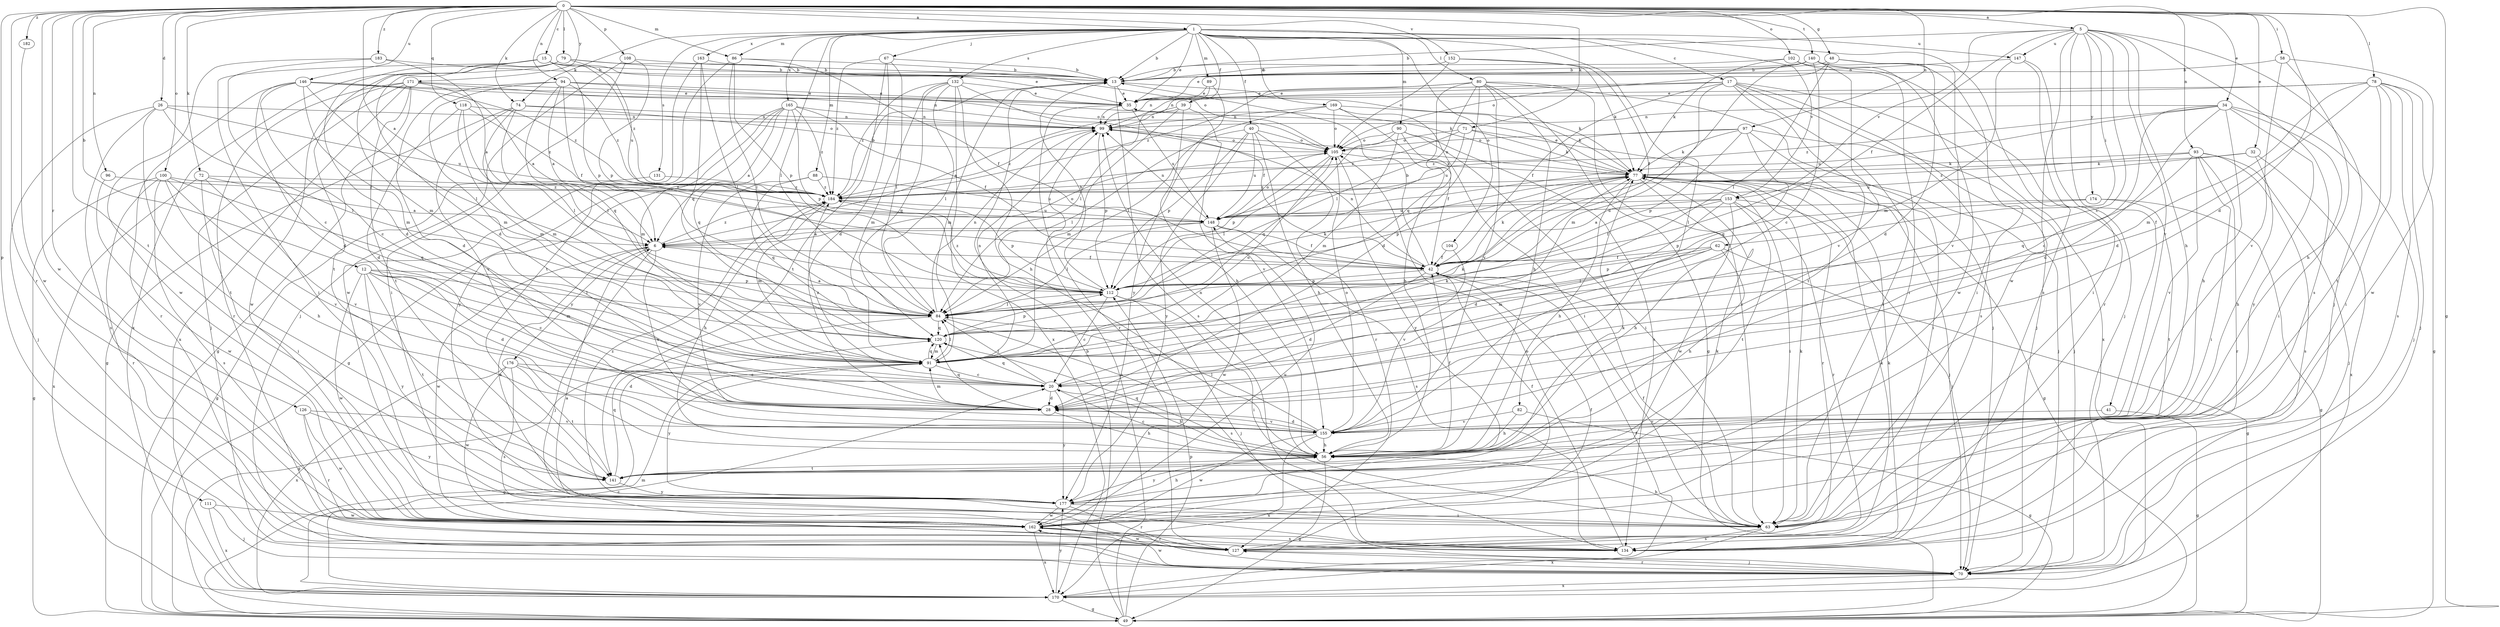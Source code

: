 strict digraph  {
0;
1;
5;
6;
12;
13;
15;
17;
20;
26;
28;
32;
34;
35;
39;
40;
41;
42;
48;
49;
56;
58;
62;
63;
67;
70;
71;
72;
74;
77;
78;
79;
80;
82;
84;
86;
88;
89;
90;
91;
93;
94;
96;
97;
99;
100;
102;
104;
105;
108;
111;
112;
118;
120;
126;
127;
131;
132;
134;
140;
141;
146;
147;
148;
152;
153;
155;
162;
163;
165;
169;
170;
171;
174;
176;
177;
182;
183;
184;
0 -> 1  [label=a];
0 -> 5  [label=a];
0 -> 6  [label=a];
0 -> 12  [label=b];
0 -> 15  [label=c];
0 -> 26  [label=d];
0 -> 28  [label=d];
0 -> 32  [label=e];
0 -> 34  [label=e];
0 -> 48  [label=g];
0 -> 49  [label=g];
0 -> 58  [label=i];
0 -> 71  [label=k];
0 -> 72  [label=k];
0 -> 74  [label=k];
0 -> 78  [label=l];
0 -> 79  [label=l];
0 -> 86  [label=m];
0 -> 93  [label=n];
0 -> 94  [label=n];
0 -> 96  [label=n];
0 -> 97  [label=n];
0 -> 100  [label=o];
0 -> 102  [label=o];
0 -> 108  [label=p];
0 -> 111  [label=p];
0 -> 118  [label=q];
0 -> 126  [label=r];
0 -> 127  [label=r];
0 -> 140  [label=t];
0 -> 141  [label=t];
0 -> 146  [label=u];
0 -> 152  [label=v];
0 -> 162  [label=w];
0 -> 171  [label=y];
0 -> 182  [label=z];
0 -> 183  [label=z];
1 -> 13  [label=b];
1 -> 17  [label=c];
1 -> 35  [label=e];
1 -> 39  [label=f];
1 -> 40  [label=f];
1 -> 67  [label=j];
1 -> 74  [label=k];
1 -> 80  [label=l];
1 -> 82  [label=l];
1 -> 84  [label=l];
1 -> 86  [label=m];
1 -> 88  [label=m];
1 -> 89  [label=m];
1 -> 90  [label=m];
1 -> 104  [label=o];
1 -> 131  [label=s];
1 -> 132  [label=s];
1 -> 134  [label=s];
1 -> 147  [label=u];
1 -> 153  [label=v];
1 -> 163  [label=x];
1 -> 165  [label=x];
1 -> 169  [label=x];
5 -> 13  [label=b];
5 -> 20  [label=c];
5 -> 41  [label=f];
5 -> 42  [label=f];
5 -> 56  [label=h];
5 -> 62  [label=i];
5 -> 70  [label=j];
5 -> 134  [label=s];
5 -> 147  [label=u];
5 -> 153  [label=v];
5 -> 155  [label=v];
5 -> 162  [label=w];
5 -> 174  [label=y];
6 -> 42  [label=f];
6 -> 70  [label=j];
6 -> 105  [label=o];
6 -> 155  [label=v];
6 -> 162  [label=w];
6 -> 176  [label=y];
6 -> 184  [label=z];
12 -> 20  [label=c];
12 -> 28  [label=d];
12 -> 84  [label=l];
12 -> 91  [label=m];
12 -> 112  [label=p];
12 -> 141  [label=t];
12 -> 162  [label=w];
12 -> 177  [label=y];
13 -> 35  [label=e];
13 -> 77  [label=k];
13 -> 91  [label=m];
13 -> 134  [label=s];
15 -> 13  [label=b];
15 -> 28  [label=d];
15 -> 35  [label=e];
15 -> 63  [label=i];
15 -> 91  [label=m];
15 -> 112  [label=p];
15 -> 184  [label=z];
17 -> 35  [label=e];
17 -> 42  [label=f];
17 -> 63  [label=i];
17 -> 70  [label=j];
17 -> 91  [label=m];
17 -> 99  [label=n];
17 -> 134  [label=s];
17 -> 141  [label=t];
17 -> 170  [label=x];
20 -> 28  [label=d];
20 -> 56  [label=h];
20 -> 77  [label=k];
20 -> 84  [label=l];
20 -> 120  [label=q];
20 -> 177  [label=y];
20 -> 184  [label=z];
26 -> 70  [label=j];
26 -> 84  [label=l];
26 -> 99  [label=n];
26 -> 134  [label=s];
26 -> 141  [label=t];
26 -> 148  [label=u];
28 -> 56  [label=h];
28 -> 91  [label=m];
28 -> 120  [label=q];
28 -> 155  [label=v];
32 -> 56  [label=h];
32 -> 77  [label=k];
32 -> 148  [label=u];
32 -> 170  [label=x];
34 -> 20  [label=c];
34 -> 28  [label=d];
34 -> 56  [label=h];
34 -> 63  [label=i];
34 -> 70  [label=j];
34 -> 99  [label=n];
34 -> 148  [label=u];
34 -> 177  [label=y];
34 -> 184  [label=z];
35 -> 99  [label=n];
35 -> 127  [label=r];
35 -> 148  [label=u];
39 -> 6  [label=a];
39 -> 56  [label=h];
39 -> 91  [label=m];
39 -> 99  [label=n];
39 -> 155  [label=v];
40 -> 56  [label=h];
40 -> 84  [label=l];
40 -> 105  [label=o];
40 -> 112  [label=p];
40 -> 127  [label=r];
40 -> 148  [label=u];
40 -> 177  [label=y];
41 -> 49  [label=g];
41 -> 155  [label=v];
42 -> 13  [label=b];
42 -> 28  [label=d];
42 -> 77  [label=k];
42 -> 99  [label=n];
42 -> 112  [label=p];
48 -> 13  [label=b];
48 -> 28  [label=d];
48 -> 84  [label=l];
48 -> 105  [label=o];
48 -> 155  [label=v];
49 -> 13  [label=b];
49 -> 99  [label=n];
49 -> 112  [label=p];
56 -> 20  [label=c];
56 -> 42  [label=f];
56 -> 49  [label=g];
56 -> 99  [label=n];
56 -> 120  [label=q];
56 -> 141  [label=t];
56 -> 177  [label=y];
58 -> 13  [label=b];
58 -> 56  [label=h];
58 -> 155  [label=v];
58 -> 162  [label=w];
62 -> 42  [label=f];
62 -> 49  [label=g];
62 -> 56  [label=h];
62 -> 84  [label=l];
62 -> 91  [label=m];
62 -> 112  [label=p];
63 -> 42  [label=f];
63 -> 56  [label=h];
63 -> 77  [label=k];
63 -> 134  [label=s];
63 -> 170  [label=x];
67 -> 13  [label=b];
67 -> 28  [label=d];
67 -> 84  [label=l];
67 -> 141  [label=t];
67 -> 184  [label=z];
70 -> 127  [label=r];
70 -> 162  [label=w];
70 -> 170  [label=x];
71 -> 70  [label=j];
71 -> 77  [label=k];
71 -> 105  [label=o];
71 -> 148  [label=u];
71 -> 184  [label=z];
72 -> 6  [label=a];
72 -> 63  [label=i];
72 -> 155  [label=v];
72 -> 170  [label=x];
72 -> 184  [label=z];
74 -> 49  [label=g];
74 -> 84  [label=l];
74 -> 91  [label=m];
74 -> 99  [label=n];
74 -> 105  [label=o];
74 -> 155  [label=v];
77 -> 35  [label=e];
77 -> 49  [label=g];
77 -> 56  [label=h];
77 -> 63  [label=i];
77 -> 70  [label=j];
77 -> 99  [label=n];
77 -> 112  [label=p];
77 -> 127  [label=r];
77 -> 162  [label=w];
77 -> 184  [label=z];
78 -> 28  [label=d];
78 -> 35  [label=e];
78 -> 49  [label=g];
78 -> 63  [label=i];
78 -> 70  [label=j];
78 -> 91  [label=m];
78 -> 99  [label=n];
78 -> 134  [label=s];
78 -> 141  [label=t];
79 -> 13  [label=b];
79 -> 28  [label=d];
79 -> 105  [label=o];
79 -> 141  [label=t];
79 -> 148  [label=u];
79 -> 170  [label=x];
80 -> 28  [label=d];
80 -> 35  [label=e];
80 -> 49  [label=g];
80 -> 56  [label=h];
80 -> 63  [label=i];
80 -> 70  [label=j];
80 -> 84  [label=l];
80 -> 120  [label=q];
80 -> 155  [label=v];
80 -> 184  [label=z];
82 -> 49  [label=g];
82 -> 56  [label=h];
82 -> 155  [label=v];
84 -> 6  [label=a];
84 -> 49  [label=g];
84 -> 99  [label=n];
84 -> 120  [label=q];
84 -> 134  [label=s];
86 -> 13  [label=b];
86 -> 42  [label=f];
86 -> 84  [label=l];
86 -> 112  [label=p];
86 -> 141  [label=t];
88 -> 120  [label=q];
88 -> 148  [label=u];
88 -> 155  [label=v];
88 -> 184  [label=z];
89 -> 35  [label=e];
89 -> 84  [label=l];
89 -> 177  [label=y];
90 -> 42  [label=f];
90 -> 63  [label=i];
90 -> 91  [label=m];
90 -> 105  [label=o];
90 -> 120  [label=q];
90 -> 134  [label=s];
91 -> 20  [label=c];
91 -> 49  [label=g];
91 -> 77  [label=k];
91 -> 84  [label=l];
91 -> 99  [label=n];
91 -> 105  [label=o];
91 -> 120  [label=q];
91 -> 177  [label=y];
93 -> 63  [label=i];
93 -> 70  [label=j];
93 -> 77  [label=k];
93 -> 120  [label=q];
93 -> 127  [label=r];
93 -> 134  [label=s];
93 -> 155  [label=v];
93 -> 184  [label=z];
94 -> 6  [label=a];
94 -> 28  [label=d];
94 -> 35  [label=e];
94 -> 42  [label=f];
94 -> 91  [label=m];
94 -> 105  [label=o];
94 -> 120  [label=q];
94 -> 184  [label=z];
96 -> 162  [label=w];
96 -> 184  [label=z];
97 -> 63  [label=i];
97 -> 70  [label=j];
97 -> 77  [label=k];
97 -> 105  [label=o];
97 -> 112  [label=p];
97 -> 120  [label=q];
97 -> 184  [label=z];
99 -> 105  [label=o];
99 -> 112  [label=p];
99 -> 184  [label=z];
100 -> 49  [label=g];
100 -> 56  [label=h];
100 -> 120  [label=q];
100 -> 127  [label=r];
100 -> 134  [label=s];
100 -> 155  [label=v];
100 -> 184  [label=z];
102 -> 13  [label=b];
102 -> 63  [label=i];
102 -> 77  [label=k];
102 -> 127  [label=r];
104 -> 42  [label=f];
104 -> 155  [label=v];
105 -> 77  [label=k];
105 -> 84  [label=l];
105 -> 112  [label=p];
105 -> 177  [label=y];
108 -> 13  [label=b];
108 -> 63  [label=i];
108 -> 112  [label=p];
108 -> 162  [label=w];
111 -> 70  [label=j];
111 -> 162  [label=w];
111 -> 170  [label=x];
112 -> 13  [label=b];
112 -> 20  [label=c];
112 -> 63  [label=i];
112 -> 70  [label=j];
112 -> 77  [label=k];
112 -> 84  [label=l];
112 -> 184  [label=z];
118 -> 28  [label=d];
118 -> 84  [label=l];
118 -> 91  [label=m];
118 -> 99  [label=n];
118 -> 184  [label=z];
120 -> 91  [label=m];
120 -> 112  [label=p];
126 -> 127  [label=r];
126 -> 155  [label=v];
126 -> 162  [label=w];
126 -> 177  [label=y];
127 -> 42  [label=f];
127 -> 70  [label=j];
127 -> 77  [label=k];
127 -> 162  [label=w];
131 -> 49  [label=g];
131 -> 184  [label=z];
132 -> 35  [label=e];
132 -> 42  [label=f];
132 -> 56  [label=h];
132 -> 84  [label=l];
132 -> 91  [label=m];
132 -> 120  [label=q];
132 -> 170  [label=x];
132 -> 184  [label=z];
134 -> 6  [label=a];
134 -> 77  [label=k];
134 -> 105  [label=o];
140 -> 13  [label=b];
140 -> 20  [label=c];
140 -> 35  [label=e];
140 -> 42  [label=f];
140 -> 63  [label=i];
140 -> 155  [label=v];
140 -> 162  [label=w];
141 -> 77  [label=k];
141 -> 120  [label=q];
141 -> 177  [label=y];
146 -> 20  [label=c];
146 -> 28  [label=d];
146 -> 35  [label=e];
146 -> 84  [label=l];
146 -> 91  [label=m];
146 -> 99  [label=n];
146 -> 127  [label=r];
146 -> 184  [label=z];
147 -> 13  [label=b];
147 -> 63  [label=i];
147 -> 70  [label=j];
147 -> 91  [label=m];
148 -> 6  [label=a];
148 -> 42  [label=f];
148 -> 84  [label=l];
148 -> 99  [label=n];
148 -> 105  [label=o];
148 -> 134  [label=s];
148 -> 162  [label=w];
152 -> 13  [label=b];
152 -> 42  [label=f];
152 -> 77  [label=k];
152 -> 105  [label=o];
153 -> 6  [label=a];
153 -> 28  [label=d];
153 -> 42  [label=f];
153 -> 56  [label=h];
153 -> 70  [label=j];
153 -> 127  [label=r];
153 -> 141  [label=t];
153 -> 148  [label=u];
155 -> 28  [label=d];
155 -> 56  [label=h];
155 -> 84  [label=l];
155 -> 105  [label=o];
155 -> 162  [label=w];
155 -> 170  [label=x];
162 -> 77  [label=k];
162 -> 127  [label=r];
162 -> 134  [label=s];
162 -> 148  [label=u];
162 -> 170  [label=x];
163 -> 13  [label=b];
163 -> 70  [label=j];
163 -> 84  [label=l];
163 -> 120  [label=q];
165 -> 6  [label=a];
165 -> 42  [label=f];
165 -> 49  [label=g];
165 -> 91  [label=m];
165 -> 99  [label=n];
165 -> 112  [label=p];
165 -> 120  [label=q];
165 -> 177  [label=y];
165 -> 184  [label=z];
169 -> 56  [label=h];
169 -> 63  [label=i];
169 -> 77  [label=k];
169 -> 84  [label=l];
169 -> 99  [label=n];
169 -> 105  [label=o];
170 -> 20  [label=c];
170 -> 42  [label=f];
170 -> 49  [label=g];
170 -> 91  [label=m];
170 -> 177  [label=y];
171 -> 6  [label=a];
171 -> 35  [label=e];
171 -> 49  [label=g];
171 -> 70  [label=j];
171 -> 77  [label=k];
171 -> 127  [label=r];
171 -> 141  [label=t];
171 -> 162  [label=w];
171 -> 170  [label=x];
174 -> 49  [label=g];
174 -> 112  [label=p];
174 -> 141  [label=t];
174 -> 148  [label=u];
176 -> 20  [label=c];
176 -> 28  [label=d];
176 -> 134  [label=s];
176 -> 141  [label=t];
176 -> 162  [label=w];
176 -> 170  [label=x];
177 -> 6  [label=a];
177 -> 42  [label=f];
177 -> 56  [label=h];
177 -> 63  [label=i];
177 -> 127  [label=r];
177 -> 162  [label=w];
177 -> 184  [label=z];
182 -> 162  [label=w];
183 -> 6  [label=a];
183 -> 13  [label=b];
183 -> 20  [label=c];
183 -> 162  [label=w];
184 -> 13  [label=b];
184 -> 56  [label=h];
184 -> 91  [label=m];
184 -> 112  [label=p];
184 -> 148  [label=u];
}
